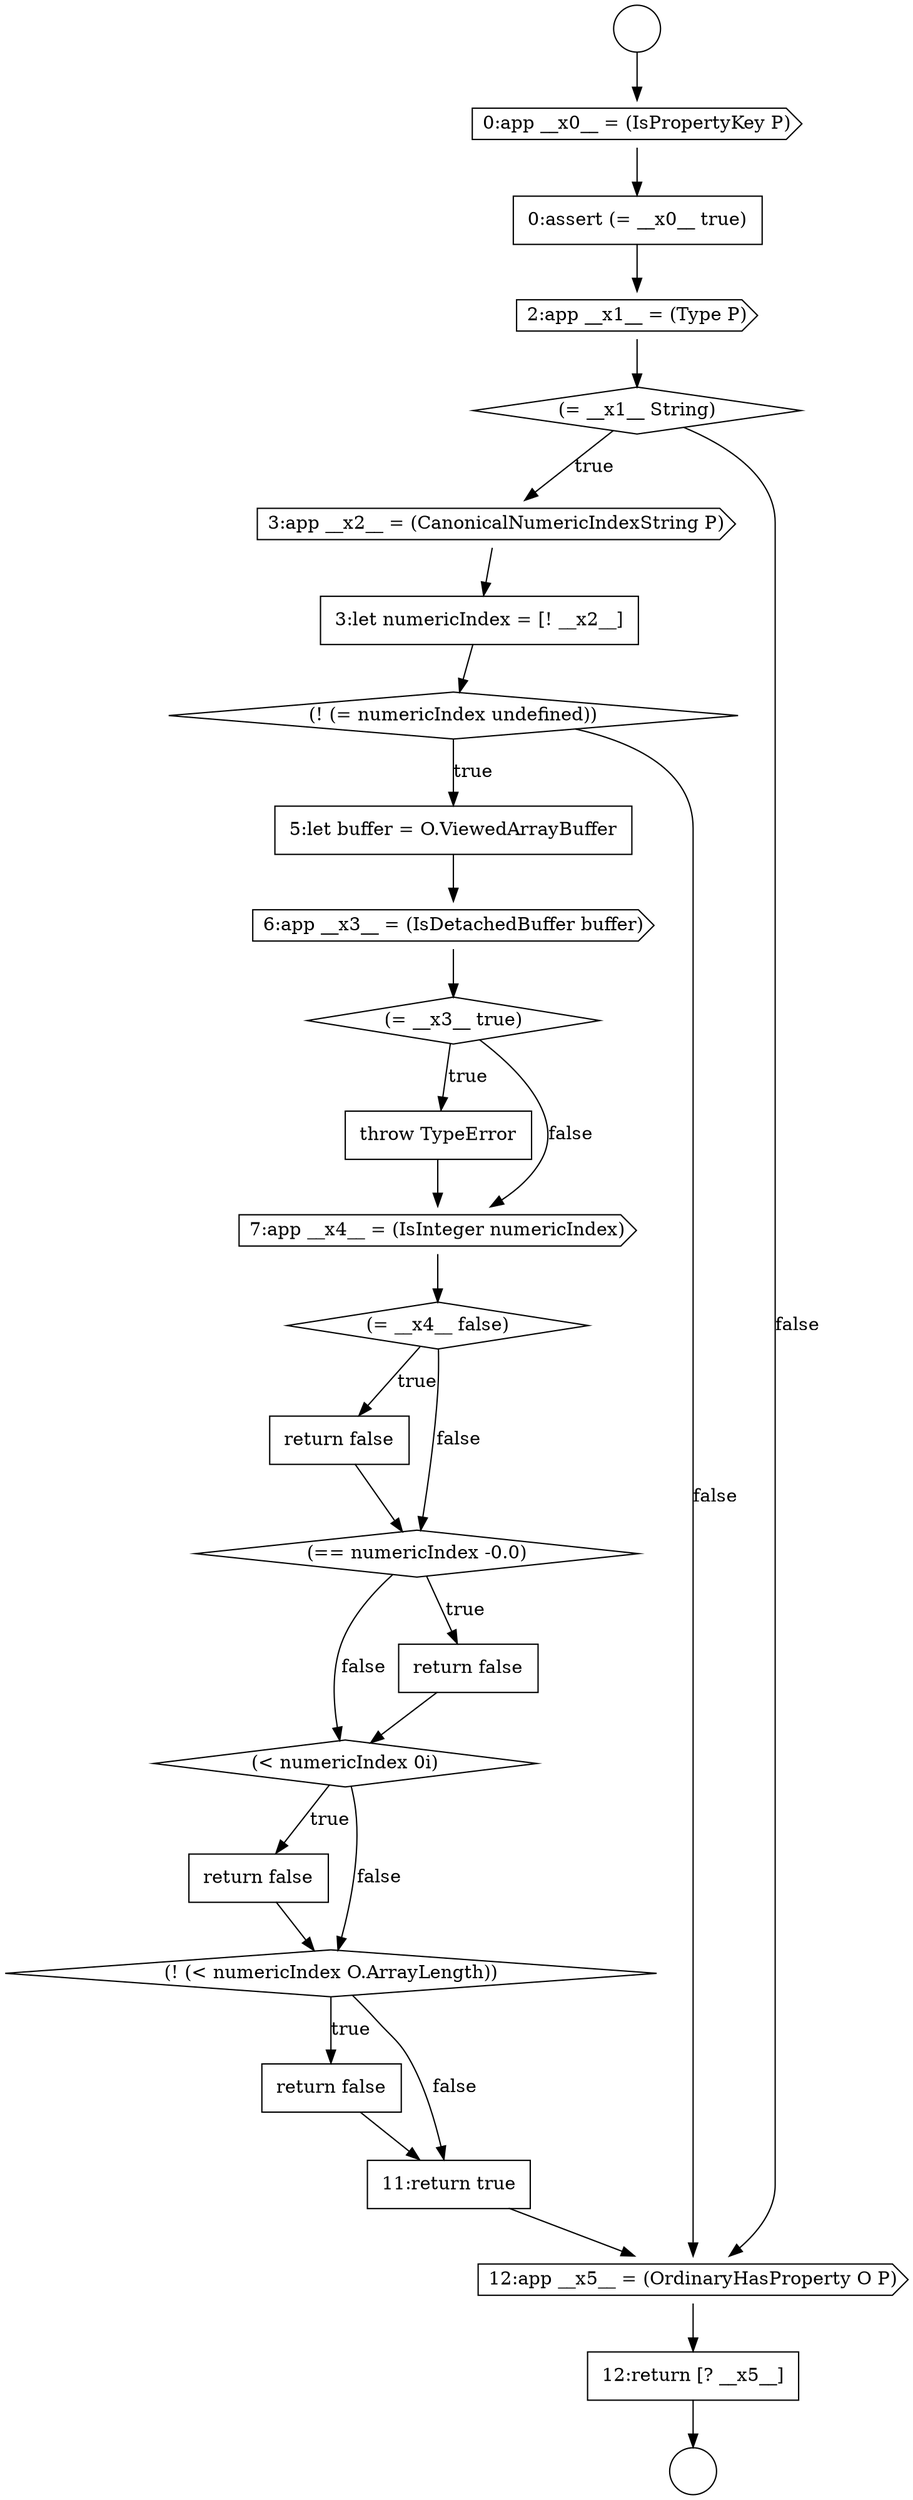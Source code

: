 digraph {
  node2630 [shape=cds, label=<<font color="black">6:app __x3__ = (IsDetachedBuffer buffer)</font>> color="black" fillcolor="white" style=filled]
  node2627 [shape=none, margin=0, label=<<font color="black">
    <table border="0" cellborder="1" cellspacing="0" cellpadding="10">
      <tr><td align="left">3:let numericIndex = [! __x2__]</td></tr>
    </table>
  </font>> color="black" fillcolor="white" style=filled]
  node2635 [shape=none, margin=0, label=<<font color="black">
    <table border="0" cellborder="1" cellspacing="0" cellpadding="10">
      <tr><td align="left">return false</td></tr>
    </table>
  </font>> color="black" fillcolor="white" style=filled]
  node2639 [shape=none, margin=0, label=<<font color="black">
    <table border="0" cellborder="1" cellspacing="0" cellpadding="10">
      <tr><td align="left">return false</td></tr>
    </table>
  </font>> color="black" fillcolor="white" style=filled]
  node2628 [shape=diamond, label=<<font color="black">(! (= numericIndex undefined))</font>> color="black" fillcolor="white" style=filled]
  node2634 [shape=diamond, label=<<font color="black">(= __x4__ false)</font>> color="black" fillcolor="white" style=filled]
  node2629 [shape=none, margin=0, label=<<font color="black">
    <table border="0" cellborder="1" cellspacing="0" cellpadding="10">
      <tr><td align="left">5:let buffer = O.ViewedArrayBuffer</td></tr>
    </table>
  </font>> color="black" fillcolor="white" style=filled]
  node2623 [shape=none, margin=0, label=<<font color="black">
    <table border="0" cellborder="1" cellspacing="0" cellpadding="10">
      <tr><td align="left">0:assert (= __x0__ true)</td></tr>
    </table>
  </font>> color="black" fillcolor="white" style=filled]
  node2636 [shape=diamond, label=<<font color="black">(== numericIndex -0.0)</font>> color="black" fillcolor="white" style=filled]
  node2640 [shape=diamond, label=<<font color="black">(! (&lt; numericIndex O.ArrayLength))</font>> color="black" fillcolor="white" style=filled]
  node2622 [shape=cds, label=<<font color="black">0:app __x0__ = (IsPropertyKey P)</font>> color="black" fillcolor="white" style=filled]
  node2644 [shape=none, margin=0, label=<<font color="black">
    <table border="0" cellborder="1" cellspacing="0" cellpadding="10">
      <tr><td align="left">12:return [? __x5__]</td></tr>
    </table>
  </font>> color="black" fillcolor="white" style=filled]
  node2641 [shape=none, margin=0, label=<<font color="black">
    <table border="0" cellborder="1" cellspacing="0" cellpadding="10">
      <tr><td align="left">return false</td></tr>
    </table>
  </font>> color="black" fillcolor="white" style=filled]
  node2621 [shape=circle label=" " color="black" fillcolor="white" style=filled]
  node2631 [shape=diamond, label=<<font color="black">(= __x3__ true)</font>> color="black" fillcolor="white" style=filled]
  node2638 [shape=diamond, label=<<font color="black">(&lt; numericIndex 0i)</font>> color="black" fillcolor="white" style=filled]
  node2642 [shape=none, margin=0, label=<<font color="black">
    <table border="0" cellborder="1" cellspacing="0" cellpadding="10">
      <tr><td align="left">11:return true</td></tr>
    </table>
  </font>> color="black" fillcolor="white" style=filled]
  node2624 [shape=cds, label=<<font color="black">2:app __x1__ = (Type P)</font>> color="black" fillcolor="white" style=filled]
  node2637 [shape=none, margin=0, label=<<font color="black">
    <table border="0" cellborder="1" cellspacing="0" cellpadding="10">
      <tr><td align="left">return false</td></tr>
    </table>
  </font>> color="black" fillcolor="white" style=filled]
  node2632 [shape=none, margin=0, label=<<font color="black">
    <table border="0" cellborder="1" cellspacing="0" cellpadding="10">
      <tr><td align="left">throw TypeError</td></tr>
    </table>
  </font>> color="black" fillcolor="white" style=filled]
  node2625 [shape=diamond, label=<<font color="black">(= __x1__ String)</font>> color="black" fillcolor="white" style=filled]
  node2620 [shape=circle label=" " color="black" fillcolor="white" style=filled]
  node2633 [shape=cds, label=<<font color="black">7:app __x4__ = (IsInteger numericIndex)</font>> color="black" fillcolor="white" style=filled]
  node2626 [shape=cds, label=<<font color="black">3:app __x2__ = (CanonicalNumericIndexString P)</font>> color="black" fillcolor="white" style=filled]
  node2643 [shape=cds, label=<<font color="black">12:app __x5__ = (OrdinaryHasProperty O P)</font>> color="black" fillcolor="white" style=filled]
  node2632 -> node2633 [ color="black"]
  node2620 -> node2622 [ color="black"]
  node2627 -> node2628 [ color="black"]
  node2637 -> node2638 [ color="black"]
  node2635 -> node2636 [ color="black"]
  node2633 -> node2634 [ color="black"]
  node2628 -> node2629 [label=<<font color="black">true</font>> color="black"]
  node2628 -> node2643 [label=<<font color="black">false</font>> color="black"]
  node2625 -> node2626 [label=<<font color="black">true</font>> color="black"]
  node2625 -> node2643 [label=<<font color="black">false</font>> color="black"]
  node2630 -> node2631 [ color="black"]
  node2639 -> node2640 [ color="black"]
  node2626 -> node2627 [ color="black"]
  node2636 -> node2637 [label=<<font color="black">true</font>> color="black"]
  node2636 -> node2638 [label=<<font color="black">false</font>> color="black"]
  node2634 -> node2635 [label=<<font color="black">true</font>> color="black"]
  node2634 -> node2636 [label=<<font color="black">false</font>> color="black"]
  node2638 -> node2639 [label=<<font color="black">true</font>> color="black"]
  node2638 -> node2640 [label=<<font color="black">false</font>> color="black"]
  node2642 -> node2643 [ color="black"]
  node2644 -> node2621 [ color="black"]
  node2641 -> node2642 [ color="black"]
  node2623 -> node2624 [ color="black"]
  node2631 -> node2632 [label=<<font color="black">true</font>> color="black"]
  node2631 -> node2633 [label=<<font color="black">false</font>> color="black"]
  node2643 -> node2644 [ color="black"]
  node2629 -> node2630 [ color="black"]
  node2640 -> node2641 [label=<<font color="black">true</font>> color="black"]
  node2640 -> node2642 [label=<<font color="black">false</font>> color="black"]
  node2622 -> node2623 [ color="black"]
  node2624 -> node2625 [ color="black"]
}
